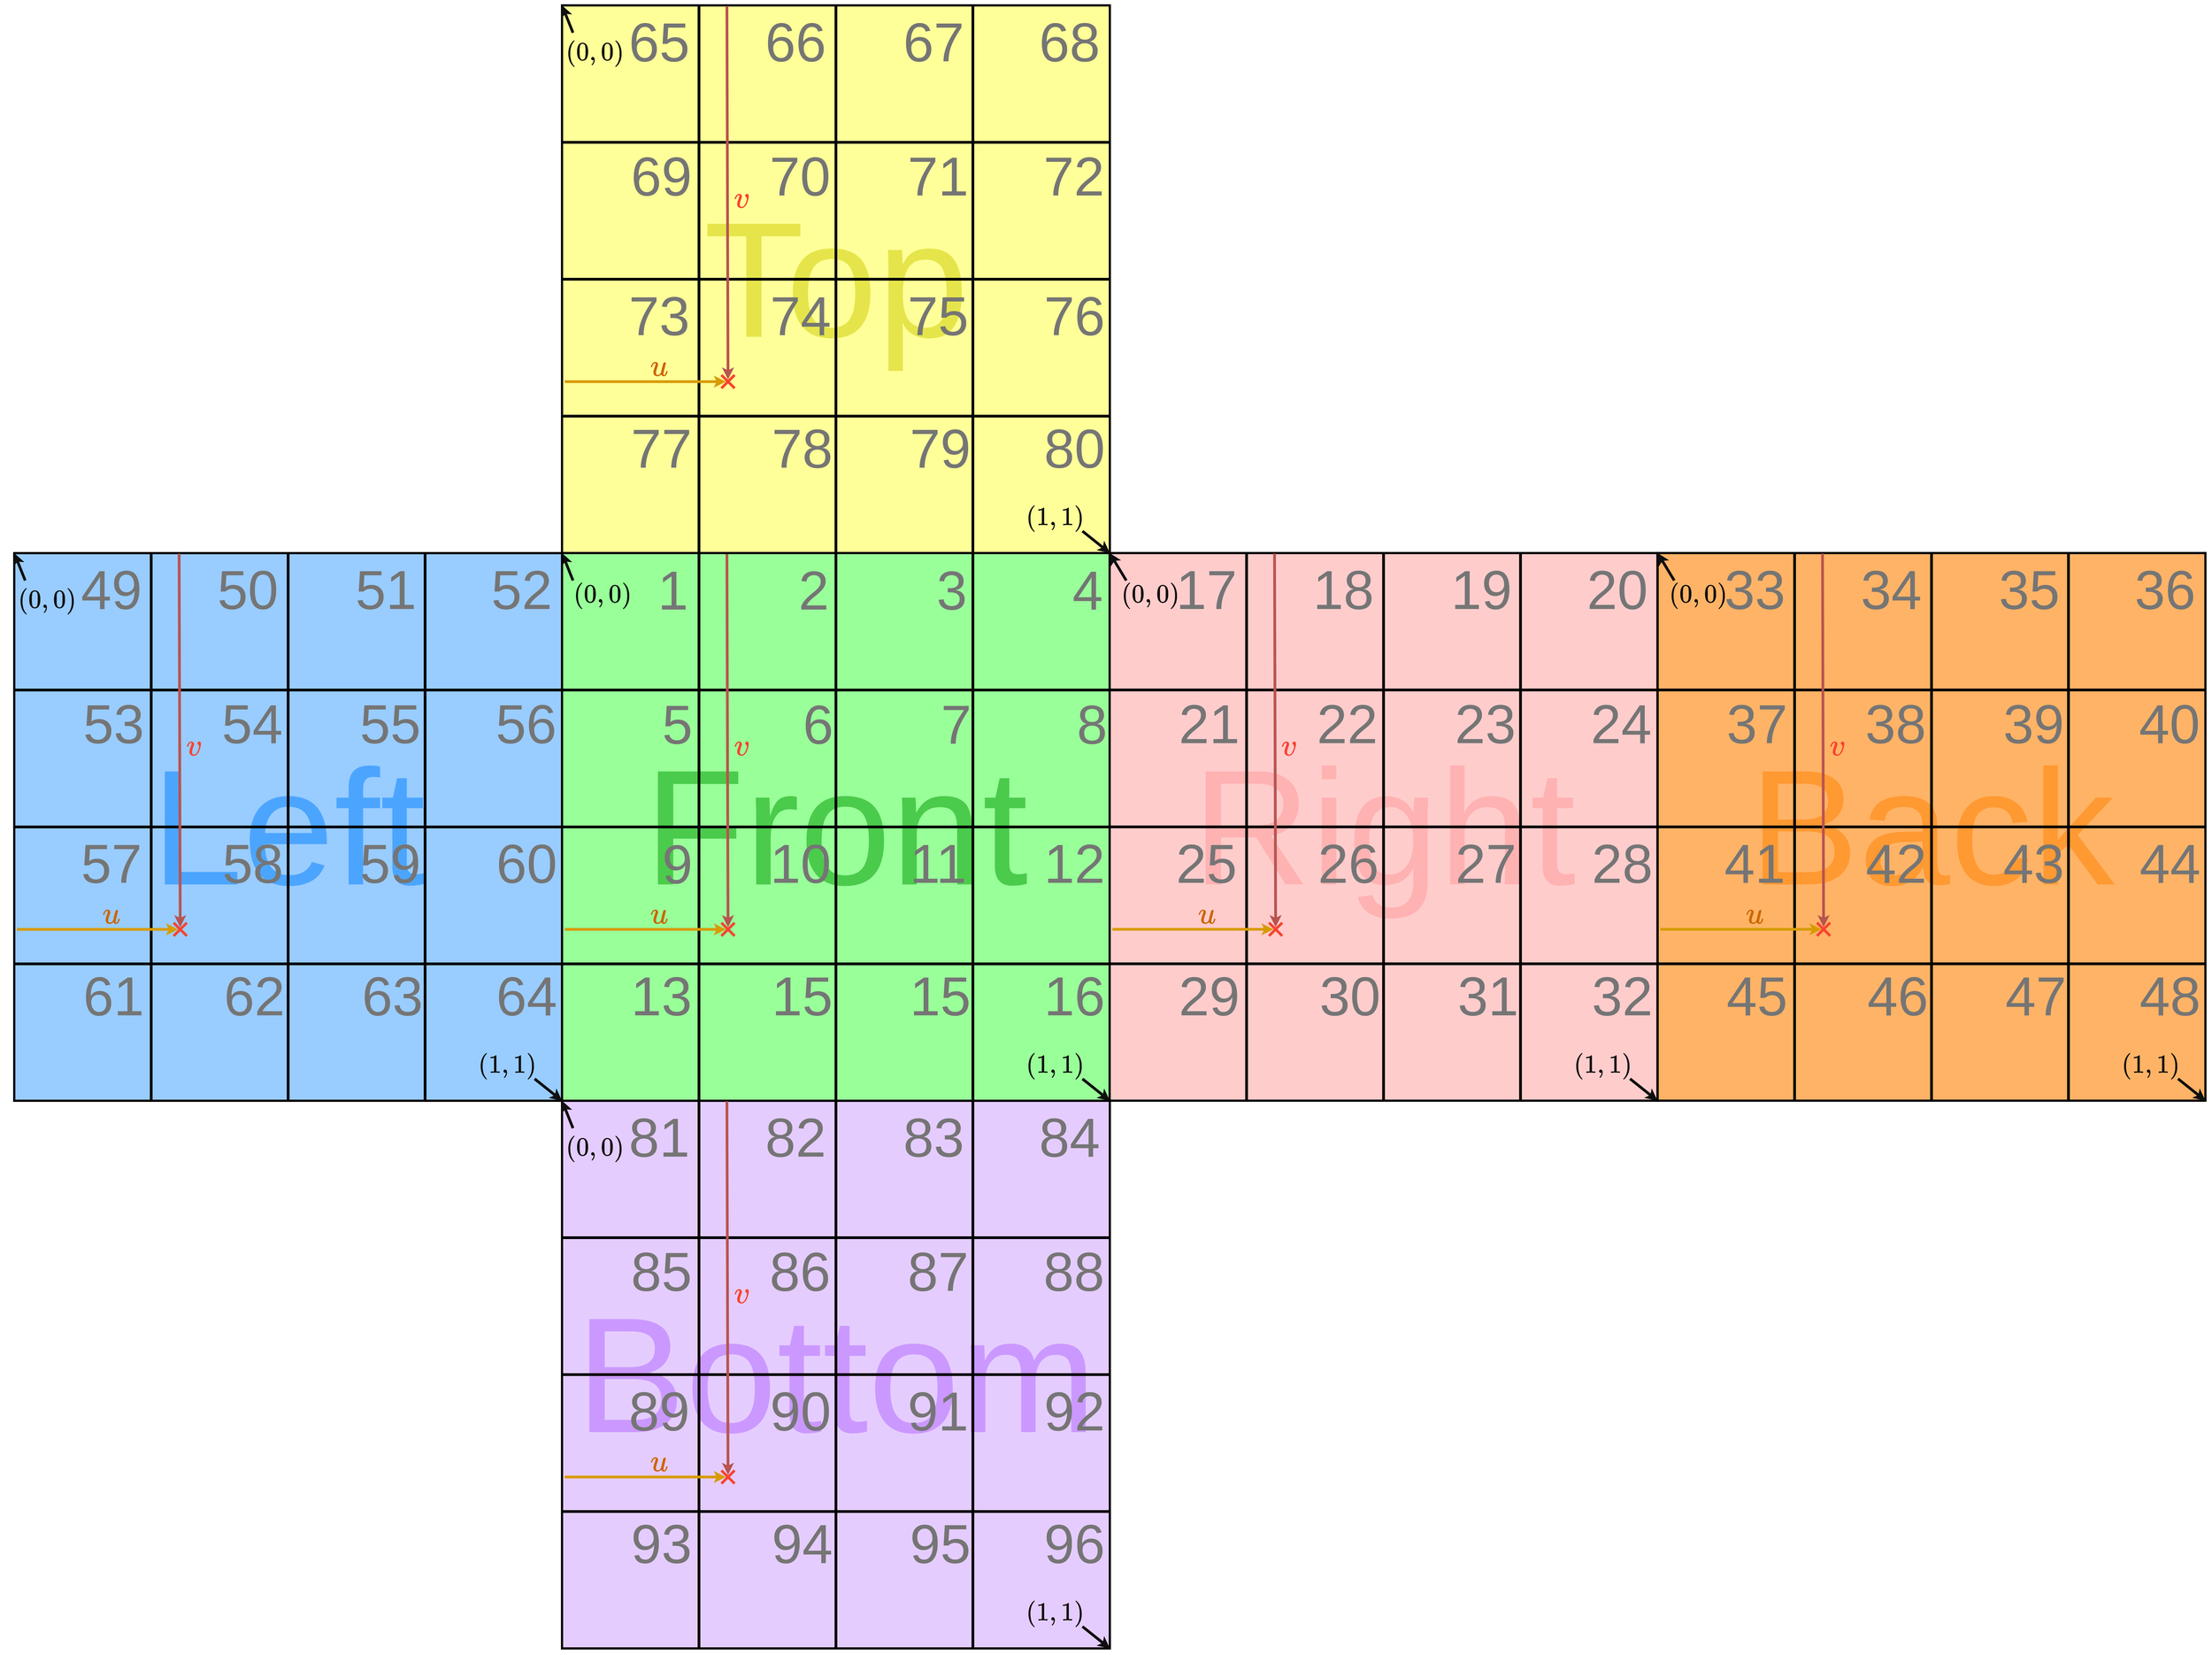 <mxfile version="12.4.3" type="device" pages="2"><diagram id="LaNtfPwdjPQLi3ZnmJX-" name="LocalCoordinates"><mxGraphModel dx="9110" dy="5810" grid="1" gridSize="10" guides="1" tooltips="1" connect="1" arrows="1" fold="1" page="1" pageScale="1" pageWidth="1000" pageHeight="1000" background="none" math="1" shadow="0"><root><mxCell id="0"/><mxCell id="1" parent="0"/><mxCell id="teNhbBKhxt0WO-ywA26O-1" value="" style="whiteSpace=wrap;html=1;aspect=fixed;fillColor=none;strokeWidth=4;" vertex="1" parent="1"><mxGeometry y="-0.02" width="1000" height="1000" as="geometry"/></mxCell><mxCell id="teNhbBKhxt0WO-ywA26O-42" value="Front" style="text;html=1;align=center;verticalAlign=middle;resizable=0;points=[];;autosize=1;fontSize=300;fontColor=#009900;textOpacity=50;aspect=fixed;fillColor=#99FF99;" vertex="1" parent="1"><mxGeometry y="-0.02" width="1000" height="1000" as="geometry"/></mxCell><mxCell id="teNhbBKhxt0WO-ywA26O-6" value="" style="endArrow=none;html=1;strokeWidth=5;entryX=0.25;entryY=0;entryDx=0;entryDy=0;exitX=0.25;exitY=1;exitDx=0;exitDy=0;" edge="1" parent="1" source="teNhbBKhxt0WO-ywA26O-1" target="teNhbBKhxt0WO-ywA26O-1"><mxGeometry width="50" height="50" relative="1" as="geometry"><mxPoint x="-500" y="610" as="sourcePoint"/><mxPoint x="-450" y="560" as="targetPoint"/></mxGeometry></mxCell><mxCell id="teNhbBKhxt0WO-ywA26O-7" value="" style="endArrow=none;html=1;strokeWidth=5;entryX=0.5;entryY=0;entryDx=0;entryDy=0;exitX=0.5;exitY=1;exitDx=0;exitDy=0;" edge="1" parent="1" source="teNhbBKhxt0WO-ywA26O-1" target="teNhbBKhxt0WO-ywA26O-1"><mxGeometry width="50" height="50" relative="1" as="geometry"><mxPoint x="259.93" y="1009.97" as="sourcePoint"/><mxPoint x="259.93" y="9.97" as="targetPoint"/></mxGeometry></mxCell><mxCell id="teNhbBKhxt0WO-ywA26O-8" value="" style="endArrow=none;html=1;strokeWidth=5;entryX=0.75;entryY=0;entryDx=0;entryDy=0;exitX=0.75;exitY=1;exitDx=0;exitDy=0;" edge="1" parent="1" source="teNhbBKhxt0WO-ywA26O-1" target="teNhbBKhxt0WO-ywA26O-1"><mxGeometry width="50" height="50" relative="1" as="geometry"><mxPoint x="509.93" y="1009.97" as="sourcePoint"/><mxPoint x="509.93" y="9.97" as="targetPoint"/></mxGeometry></mxCell><mxCell id="teNhbBKhxt0WO-ywA26O-9" value="" style="endArrow=none;html=1;strokeWidth=5;entryX=0;entryY=0.25;entryDx=0;entryDy=0;exitX=1;exitY=0.25;exitDx=0;exitDy=0;" edge="1" parent="1" source="teNhbBKhxt0WO-ywA26O-1" target="teNhbBKhxt0WO-ywA26O-1"><mxGeometry width="50" height="50" relative="1" as="geometry"><mxPoint x="759.93" y="1009.97" as="sourcePoint"/><mxPoint x="759.93" y="9.97" as="targetPoint"/></mxGeometry></mxCell><mxCell id="teNhbBKhxt0WO-ywA26O-10" value="" style="endArrow=none;html=1;strokeWidth=5;entryX=0;entryY=0.5;entryDx=0;entryDy=0;exitX=1;exitY=0.5;exitDx=0;exitDy=0;" edge="1" parent="1" source="teNhbBKhxt0WO-ywA26O-1" target="teNhbBKhxt0WO-ywA26O-1"><mxGeometry width="50" height="50" relative="1" as="geometry"><mxPoint x="1009.93" y="259.97" as="sourcePoint"/><mxPoint x="9.93" y="259.97" as="targetPoint"/></mxGeometry></mxCell><mxCell id="teNhbBKhxt0WO-ywA26O-11" value="" style="endArrow=none;html=1;strokeWidth=5;entryX=0;entryY=0.75;entryDx=0;entryDy=0;exitX=1;exitY=0.75;exitDx=0;exitDy=0;" edge="1" parent="1" source="teNhbBKhxt0WO-ywA26O-1" target="teNhbBKhxt0WO-ywA26O-1"><mxGeometry width="50" height="50" relative="1" as="geometry"><mxPoint x="1009.93" y="509.97" as="sourcePoint"/><mxPoint x="9.93" y="509.97" as="targetPoint"/></mxGeometry></mxCell><mxCell id="teNhbBKhxt0WO-ywA26O-16" value="" style="endArrow=classic;html=1;strokeWidth=5;fillColor=#f8cecc;strokeColor=#b85450;exitX=0.301;exitY=0.001;exitDx=0;exitDy=0;exitPerimeter=0;" edge="1" parent="1" source="teNhbBKhxt0WO-ywA26O-1"><mxGeometry width="50" height="50" relative="1" as="geometry"><mxPoint x="145" y="177" as="sourcePoint"/><mxPoint x="303" y="683" as="targetPoint"/></mxGeometry></mxCell><mxCell id="teNhbBKhxt0WO-ywA26O-17" value="" style="endArrow=classic;html=1;strokeWidth=5;fillColor=#ffe6cc;strokeColor=#d79b00;" edge="1" parent="1"><mxGeometry width="50" height="50" relative="1" as="geometry"><mxPoint x="5" y="687" as="sourcePoint"/><mxPoint x="299" y="687" as="targetPoint"/></mxGeometry></mxCell><mxCell id="teNhbBKhxt0WO-ywA26O-21" value="" style="shape=cross;whiteSpace=wrap;html=1;strokeWidth=1;fillColor=#F8432F;rotation=-45;strokeColor=none;size=0.142;" vertex="1" parent="1"><mxGeometry x="286" y="670" width="34" height="34" as="geometry"/></mxCell><mxCell id="teNhbBKhxt0WO-ywA26O-22" value="$$u$$" style="text;html=1;align=center;verticalAlign=middle;resizable=0;points=[];;autosize=1;fontStyle=1;fontSize=48;fontColor=#CC6600;" vertex="1" parent="1"><mxGeometry x="104" y="629" width="146" height="62" as="geometry"/></mxCell><mxCell id="teNhbBKhxt0WO-ywA26O-23" value="$$v$$" style="text;html=1;align=center;verticalAlign=middle;resizable=0;points=[];;autosize=1;fontStyle=1;fontSize=48;fontColor=#F8432F;" vertex="1" parent="1"><mxGeometry x="255" y="322" width="143" height="62" as="geometry"/></mxCell><mxCell id="teNhbBKhxt0WO-ywA26O-24" value="1" style="text;html=1;align=center;verticalAlign=middle;resizable=0;points=[];;autosize=1;fontSize=100;fontColor=#757575;" vertex="1" parent="1"><mxGeometry x="169" y="5" width="66" height="124" as="geometry"/></mxCell><mxCell id="teNhbBKhxt0WO-ywA26O-25" value="2" style="text;html=1;align=center;verticalAlign=middle;resizable=0;points=[];;autosize=1;fontSize=100;fontColor=#757575;" vertex="1" parent="1"><mxGeometry x="426" y="5" width="66" height="124" as="geometry"/></mxCell><mxCell id="teNhbBKhxt0WO-ywA26O-26" value="3" style="text;html=1;align=center;verticalAlign=middle;resizable=0;points=[];;autosize=1;fontSize=100;fontColor=#757575;" vertex="1" parent="1"><mxGeometry x="678" y="5" width="66" height="124" as="geometry"/></mxCell><mxCell id="teNhbBKhxt0WO-ywA26O-27" value="4" style="text;html=1;align=center;verticalAlign=middle;resizable=0;points=[];;autosize=1;fontSize=100;fontColor=#757575;" vertex="1" parent="1"><mxGeometry x="926" y="5" width="66" height="124" as="geometry"/></mxCell><mxCell id="teNhbBKhxt0WO-ywA26O-28" value="5" style="text;html=1;align=center;verticalAlign=middle;resizable=0;points=[];;autosize=1;fontSize=100;fontColor=#757575;" vertex="1" parent="1"><mxGeometry x="176.67" y="250" width="66" height="124" as="geometry"/></mxCell><mxCell id="teNhbBKhxt0WO-ywA26O-29" value="6" style="text;html=1;align=center;verticalAlign=middle;resizable=0;points=[];;autosize=1;fontSize=100;fontColor=#757575;" vertex="1" parent="1"><mxGeometry x="433.67" y="250" width="66" height="124" as="geometry"/></mxCell><mxCell id="teNhbBKhxt0WO-ywA26O-30" value="7" style="text;html=1;align=center;verticalAlign=middle;resizable=0;points=[];;autosize=1;fontSize=100;fontColor=#757575;" vertex="1" parent="1"><mxGeometry x="685.67" y="250" width="66" height="124" as="geometry"/></mxCell><mxCell id="teNhbBKhxt0WO-ywA26O-31" value="8" style="text;html=1;align=center;verticalAlign=middle;resizable=0;points=[];;autosize=1;fontSize=100;fontColor=#757575;" vertex="1" parent="1"><mxGeometry x="933.67" y="250" width="66" height="124" as="geometry"/></mxCell><mxCell id="teNhbBKhxt0WO-ywA26O-32" value="9" style="text;html=1;align=center;verticalAlign=middle;resizable=0;points=[];;autosize=1;fontSize=100;fontColor=#757575;" vertex="1" parent="1"><mxGeometry x="176.67" y="505" width="66" height="124" as="geometry"/></mxCell><mxCell id="teNhbBKhxt0WO-ywA26O-33" value="10" style="text;html=1;align=center;verticalAlign=middle;resizable=0;points=[];;autosize=1;fontSize=100;fontColor=#757575;" vertex="1" parent="1"><mxGeometry x="374" y="504" width="121" height="124" as="geometry"/></mxCell><mxCell id="teNhbBKhxt0WO-ywA26O-34" value="11" style="text;html=1;align=center;verticalAlign=middle;resizable=0;points=[];;autosize=1;fontSize=100;fontColor=#757575;" vertex="1" parent="1"><mxGeometry x="629" y="504" width="114" height="124" as="geometry"/></mxCell><mxCell id="teNhbBKhxt0WO-ywA26O-35" value="12" style="text;html=1;align=center;verticalAlign=middle;resizable=0;points=[];;autosize=1;fontSize=100;fontColor=#757575;" vertex="1" parent="1"><mxGeometry x="874" y="504" width="121" height="124" as="geometry"/></mxCell><mxCell id="teNhbBKhxt0WO-ywA26O-36" value="13" style="text;html=1;align=center;verticalAlign=middle;resizable=0;points=[];;autosize=1;fontSize=100;fontColor=#757575;" vertex="1" parent="1"><mxGeometry x="120.33" y="746" width="121" height="124" as="geometry"/></mxCell><mxCell id="teNhbBKhxt0WO-ywA26O-37" value="15" style="text;html=1;align=center;verticalAlign=middle;resizable=0;points=[];;autosize=1;fontSize=100;fontColor=#757575;" vertex="1" parent="1"><mxGeometry x="377.33" y="746" width="121" height="124" as="geometry"/></mxCell><mxCell id="teNhbBKhxt0WO-ywA26O-38" value="15" style="text;html=1;align=center;verticalAlign=middle;resizable=0;points=[];;autosize=1;fontSize=100;fontColor=#757575;" vertex="1" parent="1"><mxGeometry x="629.33" y="746" width="121" height="124" as="geometry"/></mxCell><mxCell id="teNhbBKhxt0WO-ywA26O-39" value="16" style="text;html=1;align=center;verticalAlign=middle;resizable=0;points=[];;autosize=1;fontSize=100;fontColor=#757575;" vertex="1" parent="1"><mxGeometry x="874" y="746" width="121" height="124" as="geometry"/></mxCell><mxCell id="teNhbBKhxt0WO-ywA26O-43" value="$$(0,0)$$" style="text;html=1;align=center;verticalAlign=middle;resizable=0;points=[];;autosize=1;fontSize=40;fontColor=#0F0F0F;" vertex="1" parent="1"><mxGeometry x="44.95" y="50" width="59.055" height="52" as="geometry"/></mxCell><mxCell id="hjDS8CvSrFBxi6F-Bth5-1" value="$$(1,1)$$" style="text;html=1;align=center;verticalAlign=middle;resizable=0;points=[];;autosize=1;fontSize=40;fontColor=#0F0F0F;" vertex="1" parent="1"><mxGeometry x="805" y="910" width="190" height="50" as="geometry"/></mxCell><mxCell id="hjDS8CvSrFBxi6F-Bth5-3" value="" style="endArrow=classic;html=1;strokeColor=#0F0F0F;strokeWidth=5;fontSize=40;fontColor=#0F0F0F;fillColor=#f5f5f5;" edge="1" parent="1"><mxGeometry width="50" height="50" relative="1" as="geometry"><mxPoint x="20" y="50" as="sourcePoint"/><mxPoint as="targetPoint"/></mxGeometry></mxCell><mxCell id="hjDS8CvSrFBxi6F-Bth5-4" value="" style="endArrow=classic;html=1;strokeColor=#0F0F0F;strokeWidth=5;fontSize=40;fontColor=#0F0F0F;fillColor=#f5f5f5;" edge="1" parent="1"><mxGeometry width="50" height="50" relative="1" as="geometry"><mxPoint x="950" y="960" as="sourcePoint"/><mxPoint x="1000" y="1000" as="targetPoint"/></mxGeometry></mxCell><mxCell id="hjDS8CvSrFBxi6F-Bth5-5" value="" style="whiteSpace=wrap;html=1;aspect=fixed;fillColor=#FFCCCC;strokeWidth=4;" vertex="1" parent="1"><mxGeometry x="999.67" y="-0.14" width="1000" height="1000" as="geometry"/></mxCell><mxCell id="hjDS8CvSrFBxi6F-Bth5-6" value="Right" style="text;html=1;align=center;verticalAlign=middle;resizable=0;points=[];;autosize=1;fontSize=300;fontColor=#FF9999;textOpacity=50;aspect=fixed;" vertex="1" parent="1"><mxGeometry x="1139.67" y="314.86" width="720" height="370" as="geometry"/></mxCell><mxCell id="hjDS8CvSrFBxi6F-Bth5-7" value="" style="endArrow=none;html=1;strokeWidth=5;entryX=0.25;entryY=0;entryDx=0;entryDy=0;exitX=0.25;exitY=1;exitDx=0;exitDy=0;" edge="1" parent="1" source="hjDS8CvSrFBxi6F-Bth5-5" target="hjDS8CvSrFBxi6F-Bth5-5"><mxGeometry width="50" height="50" relative="1" as="geometry"><mxPoint x="499.67" y="609.88" as="sourcePoint"/><mxPoint x="549.67" y="559.88" as="targetPoint"/></mxGeometry></mxCell><mxCell id="hjDS8CvSrFBxi6F-Bth5-8" value="" style="endArrow=none;html=1;strokeWidth=5;entryX=0.5;entryY=0;entryDx=0;entryDy=0;exitX=0.5;exitY=1;exitDx=0;exitDy=0;" edge="1" parent="1" source="hjDS8CvSrFBxi6F-Bth5-5" target="hjDS8CvSrFBxi6F-Bth5-5"><mxGeometry width="50" height="50" relative="1" as="geometry"><mxPoint x="1259.6" y="1009.85" as="sourcePoint"/><mxPoint x="1259.6" y="9.85" as="targetPoint"/></mxGeometry></mxCell><mxCell id="hjDS8CvSrFBxi6F-Bth5-9" value="" style="endArrow=none;html=1;strokeWidth=5;entryX=0.75;entryY=0;entryDx=0;entryDy=0;exitX=0.75;exitY=1;exitDx=0;exitDy=0;" edge="1" parent="1" source="hjDS8CvSrFBxi6F-Bth5-5" target="hjDS8CvSrFBxi6F-Bth5-5"><mxGeometry width="50" height="50" relative="1" as="geometry"><mxPoint x="1509.6" y="1009.85" as="sourcePoint"/><mxPoint x="1509.6" y="9.85" as="targetPoint"/></mxGeometry></mxCell><mxCell id="hjDS8CvSrFBxi6F-Bth5-10" value="" style="endArrow=none;html=1;strokeWidth=5;entryX=0;entryY=0.25;entryDx=0;entryDy=0;exitX=1;exitY=0.25;exitDx=0;exitDy=0;" edge="1" parent="1" source="hjDS8CvSrFBxi6F-Bth5-5" target="hjDS8CvSrFBxi6F-Bth5-5"><mxGeometry width="50" height="50" relative="1" as="geometry"><mxPoint x="1759.6" y="1009.85" as="sourcePoint"/><mxPoint x="1759.6" y="9.85" as="targetPoint"/></mxGeometry></mxCell><mxCell id="hjDS8CvSrFBxi6F-Bth5-11" value="" style="endArrow=none;html=1;strokeWidth=5;entryX=0;entryY=0.5;entryDx=0;entryDy=0;exitX=1;exitY=0.5;exitDx=0;exitDy=0;" edge="1" parent="1" source="hjDS8CvSrFBxi6F-Bth5-5" target="hjDS8CvSrFBxi6F-Bth5-5"><mxGeometry width="50" height="50" relative="1" as="geometry"><mxPoint x="2009.6" y="259.85" as="sourcePoint"/><mxPoint x="1009.6" y="259.85" as="targetPoint"/></mxGeometry></mxCell><mxCell id="hjDS8CvSrFBxi6F-Bth5-12" value="" style="endArrow=none;html=1;strokeWidth=5;entryX=0;entryY=0.75;entryDx=0;entryDy=0;exitX=1;exitY=0.75;exitDx=0;exitDy=0;" edge="1" parent="1" source="hjDS8CvSrFBxi6F-Bth5-5" target="hjDS8CvSrFBxi6F-Bth5-5"><mxGeometry width="50" height="50" relative="1" as="geometry"><mxPoint x="2009.6" y="509.85" as="sourcePoint"/><mxPoint x="1009.6" y="509.85" as="targetPoint"/></mxGeometry></mxCell><mxCell id="hjDS8CvSrFBxi6F-Bth5-13" value="" style="endArrow=classic;html=1;strokeWidth=5;fillColor=#f8cecc;strokeColor=#b85450;exitX=0.301;exitY=0.001;exitDx=0;exitDy=0;exitPerimeter=0;" edge="1" parent="1" source="hjDS8CvSrFBxi6F-Bth5-5"><mxGeometry width="50" height="50" relative="1" as="geometry"><mxPoint x="1144.67" y="176.88" as="sourcePoint"/><mxPoint x="1302.67" y="682.88" as="targetPoint"/></mxGeometry></mxCell><mxCell id="hjDS8CvSrFBxi6F-Bth5-14" value="" style="endArrow=classic;html=1;strokeWidth=5;fillColor=#ffe6cc;strokeColor=#d79b00;" edge="1" parent="1"><mxGeometry width="50" height="50" relative="1" as="geometry"><mxPoint x="1004.67" y="686.88" as="sourcePoint"/><mxPoint x="1298.67" y="686.88" as="targetPoint"/></mxGeometry></mxCell><mxCell id="hjDS8CvSrFBxi6F-Bth5-15" value="" style="shape=cross;whiteSpace=wrap;html=1;strokeWidth=1;fillColor=#F8432F;rotation=-45;strokeColor=none;size=0.142;" vertex="1" parent="1"><mxGeometry x="1285.67" y="669.88" width="34" height="34" as="geometry"/></mxCell><mxCell id="hjDS8CvSrFBxi6F-Bth5-16" value="$$u$$" style="text;html=1;align=center;verticalAlign=middle;resizable=0;points=[];;autosize=1;fontStyle=1;fontSize=48;fontColor=#CC6600;" vertex="1" parent="1"><mxGeometry x="1103.67" y="628.88" width="146" height="62" as="geometry"/></mxCell><mxCell id="hjDS8CvSrFBxi6F-Bth5-17" value="$$v$$" style="text;html=1;align=center;verticalAlign=middle;resizable=0;points=[];;autosize=1;fontStyle=1;fontSize=48;fontColor=#F8432F;" vertex="1" parent="1"><mxGeometry x="1254.67" y="321.88" width="143" height="62" as="geometry"/></mxCell><mxCell id="hjDS8CvSrFBxi6F-Bth5-18" value="17" style="text;html=1;align=center;verticalAlign=middle;resizable=0;points=[];;autosize=1;fontSize=100;fontColor=#757575;" vertex="1" parent="1"><mxGeometry x="1111.34" y="0.88" width="130" height="130" as="geometry"/></mxCell><mxCell id="hjDS8CvSrFBxi6F-Bth5-19" value="18" style="text;html=1;align=center;verticalAlign=middle;resizable=0;points=[];;autosize=1;fontSize=100;fontColor=#757575;" vertex="1" parent="1"><mxGeometry x="1360.67" y="0.88" width="130" height="130" as="geometry"/></mxCell><mxCell id="hjDS8CvSrFBxi6F-Bth5-20" value="19" style="text;html=1;align=center;verticalAlign=middle;resizable=0;points=[];;autosize=1;fontSize=100;fontColor=#757575;" vertex="1" parent="1"><mxGeometry x="1612.67" y="0.88" width="130" height="130" as="geometry"/></mxCell><mxCell id="hjDS8CvSrFBxi6F-Bth5-21" value="20" style="text;html=1;align=center;verticalAlign=middle;resizable=0;points=[];;autosize=1;fontSize=100;fontColor=#757575;" vertex="1" parent="1"><mxGeometry x="1860.67" y="0.88" width="130" height="130" as="geometry"/></mxCell><mxCell id="hjDS8CvSrFBxi6F-Bth5-22" value="21" style="text;html=1;align=center;verticalAlign=middle;resizable=0;points=[];;autosize=1;fontSize=100;fontColor=#757575;" vertex="1" parent="1"><mxGeometry x="1116.0" y="245.88" width="130" height="130" as="geometry"/></mxCell><mxCell id="hjDS8CvSrFBxi6F-Bth5-23" value="22" style="text;html=1;align=center;verticalAlign=middle;resizable=0;points=[];;autosize=1;fontSize=100;fontColor=#757575;" vertex="1" parent="1"><mxGeometry x="1368.34" y="245.88" width="130" height="130" as="geometry"/></mxCell><mxCell id="hjDS8CvSrFBxi6F-Bth5-24" value="23" style="text;html=1;align=center;verticalAlign=middle;resizable=0;points=[];;autosize=1;fontSize=100;fontColor=#757575;" vertex="1" parent="1"><mxGeometry x="1620.34" y="245.88" width="130" height="130" as="geometry"/></mxCell><mxCell id="hjDS8CvSrFBxi6F-Bth5-25" value="24" style="text;html=1;align=center;verticalAlign=middle;resizable=0;points=[];;autosize=1;fontSize=100;fontColor=#757575;" vertex="1" parent="1"><mxGeometry x="1868.34" y="245.88" width="130" height="130" as="geometry"/></mxCell><mxCell id="hjDS8CvSrFBxi6F-Bth5-26" value="25" style="text;html=1;align=center;verticalAlign=middle;resizable=0;points=[];;autosize=1;fontSize=100;fontColor=#757575;" vertex="1" parent="1"><mxGeometry x="1111.34" y="500.88" width="130" height="130" as="geometry"/></mxCell><mxCell id="hjDS8CvSrFBxi6F-Bth5-27" value="26" style="text;html=1;align=center;verticalAlign=middle;resizable=0;points=[];;autosize=1;fontSize=100;fontColor=#757575;" vertex="1" parent="1"><mxGeometry x="1369.67" y="500.88" width="130" height="130" as="geometry"/></mxCell><mxCell id="hjDS8CvSrFBxi6F-Bth5-28" value="27" style="text;html=1;align=center;verticalAlign=middle;resizable=0;points=[];;autosize=1;fontSize=100;fontColor=#757575;" vertex="1" parent="1"><mxGeometry x="1620.67" y="500.88" width="130" height="130" as="geometry"/></mxCell><mxCell id="hjDS8CvSrFBxi6F-Bth5-29" value="28" style="text;html=1;align=center;verticalAlign=middle;resizable=0;points=[];;autosize=1;fontSize=100;fontColor=#757575;" vertex="1" parent="1"><mxGeometry x="1869.67" y="500.88" width="130" height="130" as="geometry"/></mxCell><mxCell id="hjDS8CvSrFBxi6F-Bth5-30" value="29" style="text;html=1;align=center;verticalAlign=middle;resizable=0;points=[];;autosize=1;fontSize=100;fontColor=#757575;" vertex="1" parent="1"><mxGeometry x="1116" y="742.88" width="130" height="130" as="geometry"/></mxCell><mxCell id="hjDS8CvSrFBxi6F-Bth5-31" value="30" style="text;html=1;align=center;verticalAlign=middle;resizable=0;points=[];;autosize=1;fontSize=100;fontColor=#757575;" vertex="1" parent="1"><mxGeometry x="1373" y="742.88" width="130" height="130" as="geometry"/></mxCell><mxCell id="hjDS8CvSrFBxi6F-Bth5-32" value="31" style="text;html=1;align=center;verticalAlign=middle;resizable=0;points=[];;autosize=1;fontSize=100;fontColor=#757575;" vertex="1" parent="1"><mxGeometry x="1625" y="742.88" width="130" height="130" as="geometry"/></mxCell><mxCell id="hjDS8CvSrFBxi6F-Bth5-33" value="32" style="text;html=1;align=center;verticalAlign=middle;resizable=0;points=[];;autosize=1;fontSize=100;fontColor=#757575;" vertex="1" parent="1"><mxGeometry x="1869.67" y="742.88" width="130" height="130" as="geometry"/></mxCell><mxCell id="hjDS8CvSrFBxi6F-Bth5-34" value="$$(0,0)$$" style="text;html=1;align=center;verticalAlign=middle;resizable=0;points=[];;autosize=1;fontSize=40;fontColor=#0F0F0F;" vertex="1" parent="1"><mxGeometry x="1044.62" y="50" width="59.055" height="52" as="geometry"/></mxCell><mxCell id="hjDS8CvSrFBxi6F-Bth5-35" value="$$(1,1)$$" style="text;html=1;align=center;verticalAlign=middle;resizable=0;points=[];;autosize=1;fontSize=40;fontColor=#0F0F0F;" vertex="1" parent="1"><mxGeometry x="1804.67" y="909.88" width="190" height="50" as="geometry"/></mxCell><mxCell id="hjDS8CvSrFBxi6F-Bth5-36" value="" style="endArrow=classic;html=1;strokeColor=#0F0F0F;strokeWidth=5;fontSize=40;fontColor=#0F0F0F;fillColor=#f5f5f5;" edge="1" parent="1"><mxGeometry width="50" height="50" relative="1" as="geometry"><mxPoint x="1030" y="50" as="sourcePoint"/><mxPoint x="999.67" y="-0.12" as="targetPoint"/></mxGeometry></mxCell><mxCell id="hjDS8CvSrFBxi6F-Bth5-37" value="" style="endArrow=classic;html=1;strokeColor=#0F0F0F;strokeWidth=5;fontSize=40;fontColor=#0F0F0F;fillColor=#f5f5f5;" edge="1" parent="1"><mxGeometry width="50" height="50" relative="1" as="geometry"><mxPoint x="1949.67" y="959.88" as="sourcePoint"/><mxPoint x="1999.67" y="999.88" as="targetPoint"/></mxGeometry></mxCell><mxCell id="hjDS8CvSrFBxi6F-Bth5-38" value="" style="whiteSpace=wrap;html=1;aspect=fixed;fillColor=#FFB366;strokeWidth=4;" vertex="1" parent="1"><mxGeometry x="2000" y="-0.16" width="1000" height="1000" as="geometry"/></mxCell><mxCell id="hjDS8CvSrFBxi6F-Bth5-39" value="Back" style="text;html=1;align=center;verticalAlign=middle;resizable=0;points=[];;autosize=1;fontSize=300;fontColor=#FF8000;textOpacity=50;aspect=fixed;" vertex="1" parent="1"><mxGeometry x="2160" y="314.84" width="680" height="370" as="geometry"/></mxCell><mxCell id="hjDS8CvSrFBxi6F-Bth5-40" value="" style="endArrow=none;html=1;strokeWidth=5;entryX=0.25;entryY=0;entryDx=0;entryDy=0;exitX=0.25;exitY=1;exitDx=0;exitDy=0;" edge="1" parent="1" source="hjDS8CvSrFBxi6F-Bth5-38" target="hjDS8CvSrFBxi6F-Bth5-38"><mxGeometry width="50" height="50" relative="1" as="geometry"><mxPoint x="1500" y="609.86" as="sourcePoint"/><mxPoint x="1550" y="559.86" as="targetPoint"/></mxGeometry></mxCell><mxCell id="hjDS8CvSrFBxi6F-Bth5-41" value="" style="endArrow=none;html=1;strokeWidth=5;entryX=0.5;entryY=0;entryDx=0;entryDy=0;exitX=0.5;exitY=1;exitDx=0;exitDy=0;" edge="1" parent="1" source="hjDS8CvSrFBxi6F-Bth5-38" target="hjDS8CvSrFBxi6F-Bth5-38"><mxGeometry width="50" height="50" relative="1" as="geometry"><mxPoint x="2259.93" y="1009.83" as="sourcePoint"/><mxPoint x="2259.93" y="9.83" as="targetPoint"/></mxGeometry></mxCell><mxCell id="hjDS8CvSrFBxi6F-Bth5-42" value="" style="endArrow=none;html=1;strokeWidth=5;entryX=0.75;entryY=0;entryDx=0;entryDy=0;exitX=0.75;exitY=1;exitDx=0;exitDy=0;" edge="1" parent="1" source="hjDS8CvSrFBxi6F-Bth5-38" target="hjDS8CvSrFBxi6F-Bth5-38"><mxGeometry width="50" height="50" relative="1" as="geometry"><mxPoint x="2509.93" y="1009.83" as="sourcePoint"/><mxPoint x="2509.93" y="9.83" as="targetPoint"/></mxGeometry></mxCell><mxCell id="hjDS8CvSrFBxi6F-Bth5-43" value="" style="endArrow=none;html=1;strokeWidth=5;entryX=0;entryY=0.25;entryDx=0;entryDy=0;exitX=1;exitY=0.25;exitDx=0;exitDy=0;" edge="1" parent="1" source="hjDS8CvSrFBxi6F-Bth5-38" target="hjDS8CvSrFBxi6F-Bth5-38"><mxGeometry width="50" height="50" relative="1" as="geometry"><mxPoint x="2759.93" y="1009.83" as="sourcePoint"/><mxPoint x="2759.93" y="9.83" as="targetPoint"/></mxGeometry></mxCell><mxCell id="hjDS8CvSrFBxi6F-Bth5-44" value="" style="endArrow=none;html=1;strokeWidth=5;entryX=0;entryY=0.5;entryDx=0;entryDy=0;exitX=1;exitY=0.5;exitDx=0;exitDy=0;" edge="1" parent="1" source="hjDS8CvSrFBxi6F-Bth5-38" target="hjDS8CvSrFBxi6F-Bth5-38"><mxGeometry width="50" height="50" relative="1" as="geometry"><mxPoint x="3009.93" y="259.83" as="sourcePoint"/><mxPoint x="2009.93" y="259.83" as="targetPoint"/></mxGeometry></mxCell><mxCell id="hjDS8CvSrFBxi6F-Bth5-45" value="" style="endArrow=none;html=1;strokeWidth=5;entryX=0;entryY=0.75;entryDx=0;entryDy=0;exitX=1;exitY=0.75;exitDx=0;exitDy=0;" edge="1" parent="1" source="hjDS8CvSrFBxi6F-Bth5-38" target="hjDS8CvSrFBxi6F-Bth5-38"><mxGeometry width="50" height="50" relative="1" as="geometry"><mxPoint x="3009.93" y="509.83" as="sourcePoint"/><mxPoint x="2009.93" y="509.83" as="targetPoint"/></mxGeometry></mxCell><mxCell id="hjDS8CvSrFBxi6F-Bth5-46" value="" style="endArrow=classic;html=1;strokeWidth=5;fillColor=#f8cecc;strokeColor=#b85450;exitX=0.301;exitY=0.001;exitDx=0;exitDy=0;exitPerimeter=0;" edge="1" parent="1" source="hjDS8CvSrFBxi6F-Bth5-38"><mxGeometry width="50" height="50" relative="1" as="geometry"><mxPoint x="2145" y="176.86" as="sourcePoint"/><mxPoint x="2303" y="682.86" as="targetPoint"/></mxGeometry></mxCell><mxCell id="hjDS8CvSrFBxi6F-Bth5-47" value="" style="endArrow=classic;html=1;strokeWidth=5;fillColor=#ffe6cc;strokeColor=#d79b00;" edge="1" parent="1"><mxGeometry width="50" height="50" relative="1" as="geometry"><mxPoint x="2005" y="686.86" as="sourcePoint"/><mxPoint x="2299" y="686.86" as="targetPoint"/></mxGeometry></mxCell><mxCell id="hjDS8CvSrFBxi6F-Bth5-48" value="" style="shape=cross;whiteSpace=wrap;html=1;strokeWidth=1;fillColor=#F8432F;rotation=-45;strokeColor=none;size=0.142;" vertex="1" parent="1"><mxGeometry x="2286" y="669.86" width="34" height="34" as="geometry"/></mxCell><mxCell id="hjDS8CvSrFBxi6F-Bth5-49" value="$$u$$" style="text;html=1;align=center;verticalAlign=middle;resizable=0;points=[];;autosize=1;fontStyle=1;fontSize=48;fontColor=#CC6600;" vertex="1" parent="1"><mxGeometry x="2104" y="628.86" width="146" height="62" as="geometry"/></mxCell><mxCell id="hjDS8CvSrFBxi6F-Bth5-50" value="$$v$$" style="text;html=1;align=center;verticalAlign=middle;resizable=0;points=[];;autosize=1;fontStyle=1;fontSize=48;fontColor=#F8432F;" vertex="1" parent="1"><mxGeometry x="2255" y="321.86" width="143" height="62" as="geometry"/></mxCell><mxCell id="hjDS8CvSrFBxi6F-Bth5-51" value="33" style="text;html=1;align=center;verticalAlign=middle;resizable=0;points=[];;autosize=1;fontSize=100;fontColor=#757575;" vertex="1" parent="1"><mxGeometry x="2111.67" y="0.86" width="130" height="130" as="geometry"/></mxCell><mxCell id="hjDS8CvSrFBxi6F-Bth5-52" value="34" style="text;html=1;align=center;verticalAlign=middle;resizable=0;points=[];;autosize=1;fontSize=100;fontColor=#757575;" vertex="1" parent="1"><mxGeometry x="2361" y="0.86" width="130" height="130" as="geometry"/></mxCell><mxCell id="hjDS8CvSrFBxi6F-Bth5-53" value="35" style="text;html=1;align=center;verticalAlign=middle;resizable=0;points=[];;autosize=1;fontSize=100;fontColor=#757575;" vertex="1" parent="1"><mxGeometry x="2613" y="0.86" width="130" height="130" as="geometry"/></mxCell><mxCell id="hjDS8CvSrFBxi6F-Bth5-54" value="36" style="text;html=1;align=center;verticalAlign=middle;resizable=0;points=[];;autosize=1;fontSize=100;fontColor=#757575;" vertex="1" parent="1"><mxGeometry x="2861" y="0.86" width="130" height="130" as="geometry"/></mxCell><mxCell id="hjDS8CvSrFBxi6F-Bth5-55" value="37" style="text;html=1;align=center;verticalAlign=middle;resizable=0;points=[];;autosize=1;fontSize=100;fontColor=#757575;" vertex="1" parent="1"><mxGeometry x="2116.33" y="245.86" width="130" height="130" as="geometry"/></mxCell><mxCell id="hjDS8CvSrFBxi6F-Bth5-56" value="38" style="text;html=1;align=center;verticalAlign=middle;resizable=0;points=[];;autosize=1;fontSize=100;fontColor=#757575;" vertex="1" parent="1"><mxGeometry x="2368.67" y="245.86" width="130" height="130" as="geometry"/></mxCell><mxCell id="hjDS8CvSrFBxi6F-Bth5-57" value="39" style="text;html=1;align=center;verticalAlign=middle;resizable=0;points=[];;autosize=1;fontSize=100;fontColor=#757575;" vertex="1" parent="1"><mxGeometry x="2620.67" y="245.86" width="130" height="130" as="geometry"/></mxCell><mxCell id="hjDS8CvSrFBxi6F-Bth5-58" value="40" style="text;html=1;align=center;verticalAlign=middle;resizable=0;points=[];;autosize=1;fontSize=100;fontColor=#757575;" vertex="1" parent="1"><mxGeometry x="2868.67" y="245.86" width="130" height="130" as="geometry"/></mxCell><mxCell id="hjDS8CvSrFBxi6F-Bth5-59" value="41" style="text;html=1;align=center;verticalAlign=middle;resizable=0;points=[];;autosize=1;fontSize=100;fontColor=#757575;" vertex="1" parent="1"><mxGeometry x="2111.67" y="500.86" width="130" height="130" as="geometry"/></mxCell><mxCell id="hjDS8CvSrFBxi6F-Bth5-60" value="42" style="text;html=1;align=center;verticalAlign=middle;resizable=0;points=[];;autosize=1;fontSize=100;fontColor=#757575;" vertex="1" parent="1"><mxGeometry x="2370" y="500.86" width="130" height="130" as="geometry"/></mxCell><mxCell id="hjDS8CvSrFBxi6F-Bth5-61" value="43" style="text;html=1;align=center;verticalAlign=middle;resizable=0;points=[];;autosize=1;fontSize=100;fontColor=#757575;" vertex="1" parent="1"><mxGeometry x="2621" y="500.86" width="130" height="130" as="geometry"/></mxCell><mxCell id="hjDS8CvSrFBxi6F-Bth5-62" value="44" style="text;html=1;align=center;verticalAlign=middle;resizable=0;points=[];;autosize=1;fontSize=100;fontColor=#757575;" vertex="1" parent="1"><mxGeometry x="2870" y="500.86" width="130" height="130" as="geometry"/></mxCell><mxCell id="hjDS8CvSrFBxi6F-Bth5-63" value="45" style="text;html=1;align=center;verticalAlign=middle;resizable=0;points=[];;autosize=1;fontSize=100;fontColor=#757575;" vertex="1" parent="1"><mxGeometry x="2116.33" y="742.86" width="130" height="130" as="geometry"/></mxCell><mxCell id="hjDS8CvSrFBxi6F-Bth5-64" value="46" style="text;html=1;align=center;verticalAlign=middle;resizable=0;points=[];;autosize=1;fontSize=100;fontColor=#757575;" vertex="1" parent="1"><mxGeometry x="2373.33" y="742.86" width="130" height="130" as="geometry"/></mxCell><mxCell id="hjDS8CvSrFBxi6F-Bth5-65" value="47" style="text;html=1;align=center;verticalAlign=middle;resizable=0;points=[];;autosize=1;fontSize=100;fontColor=#757575;" vertex="1" parent="1"><mxGeometry x="2625.33" y="742.86" width="130" height="130" as="geometry"/></mxCell><mxCell id="hjDS8CvSrFBxi6F-Bth5-66" value="48" style="text;html=1;align=center;verticalAlign=middle;resizable=0;points=[];;autosize=1;fontSize=100;fontColor=#757575;" vertex="1" parent="1"><mxGeometry x="2870" y="742.86" width="130" height="130" as="geometry"/></mxCell><mxCell id="hjDS8CvSrFBxi6F-Bth5-67" value="$$(0,0)$$" style="text;html=1;align=center;verticalAlign=middle;resizable=0;points=[];;autosize=1;fontSize=40;fontColor=#0F0F0F;" vertex="1" parent="1"><mxGeometry x="2044.95" y="49.98" width="59.055" height="52" as="geometry"/></mxCell><mxCell id="hjDS8CvSrFBxi6F-Bth5-68" value="$$(1,1)$$" style="text;html=1;align=center;verticalAlign=middle;resizable=0;points=[];;autosize=1;fontSize=40;fontColor=#0F0F0F;" vertex="1" parent="1"><mxGeometry x="2805" y="909.86" width="190" height="50" as="geometry"/></mxCell><mxCell id="hjDS8CvSrFBxi6F-Bth5-69" value="" style="endArrow=classic;html=1;strokeColor=#0F0F0F;strokeWidth=5;fontSize=40;fontColor=#0F0F0F;fillColor=#f5f5f5;" edge="1" parent="1"><mxGeometry width="50" height="50" relative="1" as="geometry"><mxPoint x="2030.33" y="49.98" as="sourcePoint"/><mxPoint x="2000" y="-0.14" as="targetPoint"/></mxGeometry></mxCell><mxCell id="hjDS8CvSrFBxi6F-Bth5-70" value="" style="endArrow=classic;html=1;strokeColor=#0F0F0F;strokeWidth=5;fontSize=40;fontColor=#0F0F0F;fillColor=#f5f5f5;" edge="1" parent="1"><mxGeometry width="50" height="50" relative="1" as="geometry"><mxPoint x="2950" y="959.86" as="sourcePoint"/><mxPoint x="3000" y="999.86" as="targetPoint"/></mxGeometry></mxCell><mxCell id="hjDS8CvSrFBxi6F-Bth5-72" value="" style="whiteSpace=wrap;html=1;aspect=fixed;fillColor=#99CCFF;strokeWidth=4;" vertex="1" parent="1"><mxGeometry x="-1000" y="-0.02" width="1000" height="1000" as="geometry"/></mxCell><mxCell id="hjDS8CvSrFBxi6F-Bth5-73" value="Left" style="text;html=1;align=center;verticalAlign=middle;resizable=0;points=[];;autosize=1;fontSize=300;fontColor=#007FFF;textOpacity=50;aspect=fixed;" vertex="1" parent="1"><mxGeometry x="-760" y="314.98" width="520" height="370" as="geometry"/></mxCell><mxCell id="hjDS8CvSrFBxi6F-Bth5-74" value="" style="endArrow=none;html=1;strokeWidth=5;entryX=0.25;entryY=0;entryDx=0;entryDy=0;exitX=0.25;exitY=1;exitDx=0;exitDy=0;" edge="1" parent="1" source="hjDS8CvSrFBxi6F-Bth5-72" target="hjDS8CvSrFBxi6F-Bth5-72"><mxGeometry width="50" height="50" relative="1" as="geometry"><mxPoint x="-1500" y="610" as="sourcePoint"/><mxPoint x="-1450" y="560" as="targetPoint"/></mxGeometry></mxCell><mxCell id="hjDS8CvSrFBxi6F-Bth5-75" value="" style="endArrow=none;html=1;strokeWidth=5;entryX=0.5;entryY=0;entryDx=0;entryDy=0;exitX=0.5;exitY=1;exitDx=0;exitDy=0;" edge="1" parent="1" source="hjDS8CvSrFBxi6F-Bth5-72" target="hjDS8CvSrFBxi6F-Bth5-72"><mxGeometry width="50" height="50" relative="1" as="geometry"><mxPoint x="-740.07" y="1009.97" as="sourcePoint"/><mxPoint x="-740.07" y="9.97" as="targetPoint"/></mxGeometry></mxCell><mxCell id="hjDS8CvSrFBxi6F-Bth5-76" value="" style="endArrow=none;html=1;strokeWidth=5;entryX=0.75;entryY=0;entryDx=0;entryDy=0;exitX=0.75;exitY=1;exitDx=0;exitDy=0;" edge="1" parent="1" source="hjDS8CvSrFBxi6F-Bth5-72" target="hjDS8CvSrFBxi6F-Bth5-72"><mxGeometry width="50" height="50" relative="1" as="geometry"><mxPoint x="-490.07" y="1009.97" as="sourcePoint"/><mxPoint x="-490.07" y="9.97" as="targetPoint"/></mxGeometry></mxCell><mxCell id="hjDS8CvSrFBxi6F-Bth5-77" value="" style="endArrow=none;html=1;strokeWidth=5;entryX=0;entryY=0.25;entryDx=0;entryDy=0;exitX=1;exitY=0.25;exitDx=0;exitDy=0;" edge="1" parent="1" source="hjDS8CvSrFBxi6F-Bth5-72" target="hjDS8CvSrFBxi6F-Bth5-72"><mxGeometry width="50" height="50" relative="1" as="geometry"><mxPoint x="-240.07" y="1009.97" as="sourcePoint"/><mxPoint x="-240.07" y="9.97" as="targetPoint"/></mxGeometry></mxCell><mxCell id="hjDS8CvSrFBxi6F-Bth5-78" value="" style="endArrow=none;html=1;strokeWidth=5;entryX=0;entryY=0.5;entryDx=0;entryDy=0;exitX=1;exitY=0.5;exitDx=0;exitDy=0;" edge="1" parent="1" source="hjDS8CvSrFBxi6F-Bth5-72" target="hjDS8CvSrFBxi6F-Bth5-72"><mxGeometry width="50" height="50" relative="1" as="geometry"><mxPoint x="9.93" y="259.97" as="sourcePoint"/><mxPoint x="-990.07" y="259.97" as="targetPoint"/></mxGeometry></mxCell><mxCell id="hjDS8CvSrFBxi6F-Bth5-79" value="" style="endArrow=none;html=1;strokeWidth=5;entryX=0;entryY=0.75;entryDx=0;entryDy=0;exitX=1;exitY=0.75;exitDx=0;exitDy=0;" edge="1" parent="1" source="hjDS8CvSrFBxi6F-Bth5-72" target="hjDS8CvSrFBxi6F-Bth5-72"><mxGeometry width="50" height="50" relative="1" as="geometry"><mxPoint x="9.93" y="509.97" as="sourcePoint"/><mxPoint x="-990.07" y="509.97" as="targetPoint"/></mxGeometry></mxCell><mxCell id="hjDS8CvSrFBxi6F-Bth5-80" value="" style="endArrow=classic;html=1;strokeWidth=5;fillColor=#f8cecc;strokeColor=#b85450;exitX=0.301;exitY=0.001;exitDx=0;exitDy=0;exitPerimeter=0;" edge="1" parent="1" source="hjDS8CvSrFBxi6F-Bth5-72"><mxGeometry width="50" height="50" relative="1" as="geometry"><mxPoint x="-855" y="177" as="sourcePoint"/><mxPoint x="-697.0" y="683.0" as="targetPoint"/></mxGeometry></mxCell><mxCell id="hjDS8CvSrFBxi6F-Bth5-81" value="" style="endArrow=classic;html=1;strokeWidth=5;fillColor=#ffe6cc;strokeColor=#d79b00;" edge="1" parent="1"><mxGeometry width="50" height="50" relative="1" as="geometry"><mxPoint x="-995" y="687.0" as="sourcePoint"/><mxPoint x="-701" y="687.0" as="targetPoint"/></mxGeometry></mxCell><mxCell id="hjDS8CvSrFBxi6F-Bth5-82" value="" style="shape=cross;whiteSpace=wrap;html=1;strokeWidth=1;fillColor=#F8432F;rotation=-45;strokeColor=none;size=0.142;" vertex="1" parent="1"><mxGeometry x="-714" y="670" width="34" height="34" as="geometry"/></mxCell><mxCell id="hjDS8CvSrFBxi6F-Bth5-83" value="$$u$$" style="text;html=1;align=center;verticalAlign=middle;resizable=0;points=[];;autosize=1;fontStyle=1;fontSize=48;fontColor=#CC6600;" vertex="1" parent="1"><mxGeometry x="-896" y="629" width="146" height="62" as="geometry"/></mxCell><mxCell id="hjDS8CvSrFBxi6F-Bth5-84" value="$$v$$" style="text;html=1;align=center;verticalAlign=middle;resizable=0;points=[];;autosize=1;fontStyle=1;fontSize=48;fontColor=#F8432F;" vertex="1" parent="1"><mxGeometry x="-745" y="322" width="143" height="62" as="geometry"/></mxCell><mxCell id="hjDS8CvSrFBxi6F-Bth5-85" value="49" style="text;html=1;align=center;verticalAlign=middle;resizable=0;points=[];;autosize=1;fontSize=100;fontColor=#757575;" vertex="1" parent="1"><mxGeometry x="-888.33" y="1.0" width="130" height="130" as="geometry"/></mxCell><mxCell id="hjDS8CvSrFBxi6F-Bth5-86" value="50" style="text;html=1;align=center;verticalAlign=middle;resizable=0;points=[];;autosize=1;fontSize=100;fontColor=#757575;" vertex="1" parent="1"><mxGeometry x="-639" y="1.0" width="130" height="130" as="geometry"/></mxCell><mxCell id="hjDS8CvSrFBxi6F-Bth5-87" value="51" style="text;html=1;align=center;verticalAlign=middle;resizable=0;points=[];;autosize=1;fontSize=100;fontColor=#757575;" vertex="1" parent="1"><mxGeometry x="-387" y="1.0" width="130" height="130" as="geometry"/></mxCell><mxCell id="hjDS8CvSrFBxi6F-Bth5-88" value="52" style="text;html=1;align=center;verticalAlign=middle;resizable=0;points=[];;autosize=1;fontSize=100;fontColor=#757575;" vertex="1" parent="1"><mxGeometry x="-139" y="1.0" width="130" height="130" as="geometry"/></mxCell><mxCell id="hjDS8CvSrFBxi6F-Bth5-89" value="53" style="text;html=1;align=center;verticalAlign=middle;resizable=0;points=[];;autosize=1;fontSize=100;fontColor=#757575;" vertex="1" parent="1"><mxGeometry x="-883.67" y="246" width="130" height="130" as="geometry"/></mxCell><mxCell id="hjDS8CvSrFBxi6F-Bth5-90" value="54" style="text;html=1;align=center;verticalAlign=middle;resizable=0;points=[];;autosize=1;fontSize=100;fontColor=#757575;" vertex="1" parent="1"><mxGeometry x="-631.33" y="246" width="130" height="130" as="geometry"/></mxCell><mxCell id="hjDS8CvSrFBxi6F-Bth5-91" value="55" style="text;html=1;align=center;verticalAlign=middle;resizable=0;points=[];;autosize=1;fontSize=100;fontColor=#757575;" vertex="1" parent="1"><mxGeometry x="-379.33" y="246" width="130" height="130" as="geometry"/></mxCell><mxCell id="hjDS8CvSrFBxi6F-Bth5-92" value="56" style="text;html=1;align=center;verticalAlign=middle;resizable=0;points=[];;autosize=1;fontSize=100;fontColor=#757575;" vertex="1" parent="1"><mxGeometry x="-131.33" y="246" width="130" height="130" as="geometry"/></mxCell><mxCell id="hjDS8CvSrFBxi6F-Bth5-93" value="57" style="text;html=1;align=center;verticalAlign=middle;resizable=0;points=[];;autosize=1;fontSize=100;fontColor=#757575;" vertex="1" parent="1"><mxGeometry x="-888.33" y="501" width="130" height="130" as="geometry"/></mxCell><mxCell id="hjDS8CvSrFBxi6F-Bth5-94" value="58" style="text;html=1;align=center;verticalAlign=middle;resizable=0;points=[];;autosize=1;fontSize=100;fontColor=#757575;" vertex="1" parent="1"><mxGeometry x="-630" y="501" width="130" height="130" as="geometry"/></mxCell><mxCell id="hjDS8CvSrFBxi6F-Bth5-95" value="59" style="text;html=1;align=center;verticalAlign=middle;resizable=0;points=[];;autosize=1;fontSize=100;fontColor=#757575;" vertex="1" parent="1"><mxGeometry x="-379" y="501" width="130" height="130" as="geometry"/></mxCell><mxCell id="hjDS8CvSrFBxi6F-Bth5-96" value="60" style="text;html=1;align=center;verticalAlign=middle;resizable=0;points=[];;autosize=1;fontSize=100;fontColor=#757575;" vertex="1" parent="1"><mxGeometry x="-130" y="501" width="130" height="130" as="geometry"/></mxCell><mxCell id="hjDS8CvSrFBxi6F-Bth5-97" value="61" style="text;html=1;align=center;verticalAlign=middle;resizable=0;points=[];;autosize=1;fontSize=100;fontColor=#757575;" vertex="1" parent="1"><mxGeometry x="-883.67" y="743" width="130" height="130" as="geometry"/></mxCell><mxCell id="hjDS8CvSrFBxi6F-Bth5-98" value="62" style="text;html=1;align=center;verticalAlign=middle;resizable=0;points=[];;autosize=1;fontSize=100;fontColor=#757575;" vertex="1" parent="1"><mxGeometry x="-626.67" y="743" width="130" height="130" as="geometry"/></mxCell><mxCell id="hjDS8CvSrFBxi6F-Bth5-99" value="63" style="text;html=1;align=center;verticalAlign=middle;resizable=0;points=[];;autosize=1;fontSize=100;fontColor=#757575;" vertex="1" parent="1"><mxGeometry x="-374.67" y="743" width="130" height="130" as="geometry"/></mxCell><mxCell id="hjDS8CvSrFBxi6F-Bth5-100" value="64" style="text;html=1;align=center;verticalAlign=middle;resizable=0;points=[];;autosize=1;fontSize=100;fontColor=#757575;" vertex="1" parent="1"><mxGeometry x="-130" y="743" width="130" height="130" as="geometry"/></mxCell><mxCell id="hjDS8CvSrFBxi6F-Bth5-101" value="$$(0,0)$$" style="text;html=1;align=center;verticalAlign=middle;resizable=0;points=[];;autosize=1;fontSize=40;fontColor=#0F0F0F;" vertex="1" parent="1"><mxGeometry x="-970.0" y="60.0" width="59.055" height="52" as="geometry"/></mxCell><mxCell id="hjDS8CvSrFBxi6F-Bth5-102" value="$$(1,1)$$" style="text;html=1;align=center;verticalAlign=middle;resizable=0;points=[];;autosize=1;fontSize=40;fontColor=#0F0F0F;" vertex="1" parent="1"><mxGeometry x="-195" y="910" width="190" height="50" as="geometry"/></mxCell><mxCell id="hjDS8CvSrFBxi6F-Bth5-103" value="" style="endArrow=classic;html=1;strokeColor=#0F0F0F;strokeWidth=5;fontSize=40;fontColor=#0F0F0F;fillColor=#f5f5f5;" edge="1" parent="1"><mxGeometry width="50" height="50" relative="1" as="geometry"><mxPoint x="-980" y="50" as="sourcePoint"/><mxPoint x="-1000" y="5.821e-13" as="targetPoint"/></mxGeometry></mxCell><mxCell id="hjDS8CvSrFBxi6F-Bth5-104" value="" style="endArrow=classic;html=1;strokeColor=#0F0F0F;strokeWidth=5;fontSize=40;fontColor=#0F0F0F;fillColor=#f5f5f5;" edge="1" parent="1"><mxGeometry width="50" height="50" relative="1" as="geometry"><mxPoint x="-50" y="960.0" as="sourcePoint"/><mxPoint y="1000.0" as="targetPoint"/></mxGeometry></mxCell><mxCell id="hjDS8CvSrFBxi6F-Bth5-105" value="" style="whiteSpace=wrap;html=1;aspect=fixed;fillColor=#FFFF99;strokeWidth=4;" vertex="1" parent="1"><mxGeometry y="-1000.18" width="1000" height="1000" as="geometry"/></mxCell><mxCell id="hjDS8CvSrFBxi6F-Bth5-106" value="Top" style="text;html=1;align=center;verticalAlign=middle;resizable=0;points=[];;autosize=1;fontSize=300;fontColor=#CCCC00;textOpacity=50;aspect=fixed;labelBackgroundColor=none;" vertex="1" parent="1"><mxGeometry x="250" y="-685.18" width="500" height="370" as="geometry"/></mxCell><mxCell id="hjDS8CvSrFBxi6F-Bth5-107" value="" style="endArrow=none;html=1;strokeWidth=5;entryX=0.25;entryY=0;entryDx=0;entryDy=0;exitX=0.25;exitY=1;exitDx=0;exitDy=0;" edge="1" parent="1" source="hjDS8CvSrFBxi6F-Bth5-105" target="hjDS8CvSrFBxi6F-Bth5-105"><mxGeometry width="50" height="50" relative="1" as="geometry"><mxPoint x="-500" y="-390.16" as="sourcePoint"/><mxPoint x="-450" y="-440.16" as="targetPoint"/></mxGeometry></mxCell><mxCell id="hjDS8CvSrFBxi6F-Bth5-108" value="" style="endArrow=none;html=1;strokeWidth=5;entryX=0.5;entryY=0;entryDx=0;entryDy=0;exitX=0.5;exitY=1;exitDx=0;exitDy=0;" edge="1" parent="1" source="hjDS8CvSrFBxi6F-Bth5-105" target="hjDS8CvSrFBxi6F-Bth5-105"><mxGeometry width="50" height="50" relative="1" as="geometry"><mxPoint x="259.93" y="9.81" as="sourcePoint"/><mxPoint x="259.93" y="-990.19" as="targetPoint"/></mxGeometry></mxCell><mxCell id="hjDS8CvSrFBxi6F-Bth5-109" value="" style="endArrow=none;html=1;strokeWidth=5;entryX=0.75;entryY=0;entryDx=0;entryDy=0;exitX=0.75;exitY=1;exitDx=0;exitDy=0;" edge="1" parent="1" source="hjDS8CvSrFBxi6F-Bth5-105" target="hjDS8CvSrFBxi6F-Bth5-105"><mxGeometry width="50" height="50" relative="1" as="geometry"><mxPoint x="509.93" y="9.81" as="sourcePoint"/><mxPoint x="509.93" y="-990.19" as="targetPoint"/></mxGeometry></mxCell><mxCell id="hjDS8CvSrFBxi6F-Bth5-110" value="" style="endArrow=none;html=1;strokeWidth=5;entryX=0;entryY=0.25;entryDx=0;entryDy=0;exitX=1;exitY=0.25;exitDx=0;exitDy=0;" edge="1" parent="1" source="hjDS8CvSrFBxi6F-Bth5-105" target="hjDS8CvSrFBxi6F-Bth5-105"><mxGeometry width="50" height="50" relative="1" as="geometry"><mxPoint x="759.93" y="9.81" as="sourcePoint"/><mxPoint x="759.93" y="-990.19" as="targetPoint"/></mxGeometry></mxCell><mxCell id="hjDS8CvSrFBxi6F-Bth5-111" value="" style="endArrow=none;html=1;strokeWidth=5;entryX=0;entryY=0.5;entryDx=0;entryDy=0;exitX=1;exitY=0.5;exitDx=0;exitDy=0;" edge="1" parent="1" source="hjDS8CvSrFBxi6F-Bth5-105" target="hjDS8CvSrFBxi6F-Bth5-105"><mxGeometry width="50" height="50" relative="1" as="geometry"><mxPoint x="1009.93" y="-740.19" as="sourcePoint"/><mxPoint x="9.93" y="-740.19" as="targetPoint"/></mxGeometry></mxCell><mxCell id="hjDS8CvSrFBxi6F-Bth5-112" value="" style="endArrow=none;html=1;strokeWidth=5;entryX=0;entryY=0.75;entryDx=0;entryDy=0;exitX=1;exitY=0.75;exitDx=0;exitDy=0;" edge="1" parent="1" source="hjDS8CvSrFBxi6F-Bth5-105" target="hjDS8CvSrFBxi6F-Bth5-105"><mxGeometry width="50" height="50" relative="1" as="geometry"><mxPoint x="1009.93" y="-490.19" as="sourcePoint"/><mxPoint x="9.93" y="-490.19" as="targetPoint"/></mxGeometry></mxCell><mxCell id="hjDS8CvSrFBxi6F-Bth5-113" value="" style="endArrow=classic;html=1;strokeWidth=5;fillColor=#f8cecc;strokeColor=#b85450;exitX=0.301;exitY=0.001;exitDx=0;exitDy=0;exitPerimeter=0;" edge="1" parent="1" source="hjDS8CvSrFBxi6F-Bth5-105"><mxGeometry width="50" height="50" relative="1" as="geometry"><mxPoint x="145" y="-823.16" as="sourcePoint"/><mxPoint x="303.0" y="-317.16" as="targetPoint"/></mxGeometry></mxCell><mxCell id="hjDS8CvSrFBxi6F-Bth5-114" value="" style="endArrow=classic;html=1;strokeWidth=5;fillColor=#ffe6cc;strokeColor=#d79b00;" edge="1" parent="1"><mxGeometry width="50" height="50" relative="1" as="geometry"><mxPoint x="5" y="-313.16" as="sourcePoint"/><mxPoint x="299" y="-313.16" as="targetPoint"/></mxGeometry></mxCell><mxCell id="hjDS8CvSrFBxi6F-Bth5-115" value="" style="shape=cross;whiteSpace=wrap;html=1;strokeWidth=1;fillColor=#F8432F;rotation=-45;strokeColor=none;size=0.142;" vertex="1" parent="1"><mxGeometry x="286" y="-330.16" width="34" height="34" as="geometry"/></mxCell><mxCell id="hjDS8CvSrFBxi6F-Bth5-116" value="$$u$$" style="text;html=1;align=center;verticalAlign=middle;resizable=0;points=[];;autosize=1;fontStyle=1;fontSize=48;fontColor=#CC6600;" vertex="1" parent="1"><mxGeometry x="104" y="-371.16" width="146" height="62" as="geometry"/></mxCell><mxCell id="hjDS8CvSrFBxi6F-Bth5-117" value="$$v$$" style="text;html=1;align=center;verticalAlign=middle;resizable=0;points=[];;autosize=1;fontStyle=1;fontSize=48;fontColor=#F8432F;" vertex="1" parent="1"><mxGeometry x="255" y="-678.16" width="143" height="62" as="geometry"/></mxCell><mxCell id="hjDS8CvSrFBxi6F-Bth5-118" value="65" style="text;html=1;align=center;verticalAlign=middle;resizable=0;points=[];;autosize=1;fontSize=100;fontColor=#757575;" vertex="1" parent="1"><mxGeometry x="111.67" y="-999.16" width="130" height="130" as="geometry"/></mxCell><mxCell id="hjDS8CvSrFBxi6F-Bth5-119" value="66" style="text;html=1;align=center;verticalAlign=middle;resizable=0;points=[];;autosize=1;fontSize=100;fontColor=#757575;" vertex="1" parent="1"><mxGeometry x="361" y="-999.16" width="130" height="130" as="geometry"/></mxCell><mxCell id="hjDS8CvSrFBxi6F-Bth5-120" value="67" style="text;html=1;align=center;verticalAlign=middle;resizable=0;points=[];;autosize=1;fontSize=100;fontColor=#757575;" vertex="1" parent="1"><mxGeometry x="613" y="-999.16" width="130" height="130" as="geometry"/></mxCell><mxCell id="hjDS8CvSrFBxi6F-Bth5-121" value="68" style="text;html=1;align=center;verticalAlign=middle;resizable=0;points=[];;autosize=1;fontSize=100;fontColor=#757575;" vertex="1" parent="1"><mxGeometry x="861" y="-999.16" width="130" height="130" as="geometry"/></mxCell><mxCell id="hjDS8CvSrFBxi6F-Bth5-122" value="69" style="text;html=1;align=center;verticalAlign=middle;resizable=0;points=[];;autosize=1;fontSize=100;fontColor=#757575;" vertex="1" parent="1"><mxGeometry x="116.33" y="-754.16" width="130" height="130" as="geometry"/></mxCell><mxCell id="hjDS8CvSrFBxi6F-Bth5-123" value="70" style="text;html=1;align=center;verticalAlign=middle;resizable=0;points=[];;autosize=1;fontSize=100;fontColor=#757575;" vertex="1" parent="1"><mxGeometry x="368.67" y="-754.16" width="130" height="130" as="geometry"/></mxCell><mxCell id="hjDS8CvSrFBxi6F-Bth5-124" value="71" style="text;html=1;align=center;verticalAlign=middle;resizable=0;points=[];;autosize=1;fontSize=100;fontColor=#757575;" vertex="1" parent="1"><mxGeometry x="620.67" y="-754.16" width="130" height="130" as="geometry"/></mxCell><mxCell id="hjDS8CvSrFBxi6F-Bth5-125" value="72" style="text;html=1;align=center;verticalAlign=middle;resizable=0;points=[];;autosize=1;fontSize=100;fontColor=#757575;" vertex="1" parent="1"><mxGeometry x="868.67" y="-754.16" width="130" height="130" as="geometry"/></mxCell><mxCell id="hjDS8CvSrFBxi6F-Bth5-126" value="73" style="text;html=1;align=center;verticalAlign=middle;resizable=0;points=[];;autosize=1;fontSize=100;fontColor=#757575;" vertex="1" parent="1"><mxGeometry x="111.67" y="-499.16" width="130" height="130" as="geometry"/></mxCell><mxCell id="hjDS8CvSrFBxi6F-Bth5-127" value="74" style="text;html=1;align=center;verticalAlign=middle;resizable=0;points=[];;autosize=1;fontSize=100;fontColor=#757575;" vertex="1" parent="1"><mxGeometry x="370" y="-499.16" width="130" height="130" as="geometry"/></mxCell><mxCell id="hjDS8CvSrFBxi6F-Bth5-128" value="75" style="text;html=1;align=center;verticalAlign=middle;resizable=0;points=[];;autosize=1;fontSize=100;fontColor=#757575;" vertex="1" parent="1"><mxGeometry x="621" y="-499.16" width="130" height="130" as="geometry"/></mxCell><mxCell id="hjDS8CvSrFBxi6F-Bth5-129" value="76" style="text;html=1;align=center;verticalAlign=middle;resizable=0;points=[];;autosize=1;fontSize=100;fontColor=#757575;" vertex="1" parent="1"><mxGeometry x="870" y="-499.16" width="130" height="130" as="geometry"/></mxCell><mxCell id="hjDS8CvSrFBxi6F-Bth5-130" value="77" style="text;html=1;align=center;verticalAlign=middle;resizable=0;points=[];;autosize=1;fontSize=100;fontColor=#757575;" vertex="1" parent="1"><mxGeometry x="116.33" y="-257.16" width="130" height="130" as="geometry"/></mxCell><mxCell id="hjDS8CvSrFBxi6F-Bth5-131" value="78" style="text;html=1;align=center;verticalAlign=middle;resizable=0;points=[];;autosize=1;fontSize=100;fontColor=#757575;" vertex="1" parent="1"><mxGeometry x="373.33" y="-257.16" width="130" height="130" as="geometry"/></mxCell><mxCell id="hjDS8CvSrFBxi6F-Bth5-132" value="79" style="text;html=1;align=center;verticalAlign=middle;resizable=0;points=[];;autosize=1;fontSize=100;fontColor=#757575;" vertex="1" parent="1"><mxGeometry x="625.33" y="-257.16" width="130" height="130" as="geometry"/></mxCell><mxCell id="hjDS8CvSrFBxi6F-Bth5-133" value="80" style="text;html=1;align=center;verticalAlign=middle;resizable=0;points=[];;autosize=1;fontSize=100;fontColor=#757575;" vertex="1" parent="1"><mxGeometry x="870" y="-257.16" width="130" height="130" as="geometry"/></mxCell><mxCell id="hjDS8CvSrFBxi6F-Bth5-134" value="$$(0,0)$$" style="text;html=1;align=center;verticalAlign=middle;resizable=0;points=[];;autosize=1;fontSize=40;fontColor=#0F0F0F;" vertex="1" parent="1"><mxGeometry x="30.0" y="-940.16" width="59.055" height="52" as="geometry"/></mxCell><mxCell id="hjDS8CvSrFBxi6F-Bth5-135" value="$$(1,1)$$" style="text;html=1;align=center;verticalAlign=middle;resizable=0;points=[];;autosize=1;fontSize=40;fontColor=#0F0F0F;" vertex="1" parent="1"><mxGeometry x="805" y="-90.16" width="190" height="50" as="geometry"/></mxCell><mxCell id="hjDS8CvSrFBxi6F-Bth5-136" value="" style="endArrow=classic;html=1;strokeColor=#0F0F0F;strokeWidth=5;fontSize=40;fontColor=#0F0F0F;fillColor=#f5f5f5;" edge="1" parent="1"><mxGeometry width="50" height="50" relative="1" as="geometry"><mxPoint x="20" y="-950.16" as="sourcePoint"/><mxPoint y="-1000.16" as="targetPoint"/></mxGeometry></mxCell><mxCell id="hjDS8CvSrFBxi6F-Bth5-137" value="" style="endArrow=classic;html=1;strokeColor=#0F0F0F;strokeWidth=5;fontSize=40;fontColor=#0F0F0F;fillColor=#f5f5f5;" edge="1" parent="1"><mxGeometry width="50" height="50" relative="1" as="geometry"><mxPoint x="950" y="-40.16" as="sourcePoint"/><mxPoint x="1000" y="-0.16" as="targetPoint"/></mxGeometry></mxCell><mxCell id="hjDS8CvSrFBxi6F-Bth5-140" value="" style="whiteSpace=wrap;html=1;aspect=fixed;fillColor=#E5CCFF;strokeWidth=4;" vertex="1" parent="1"><mxGeometry y="1000" width="1000" height="1000" as="geometry"/></mxCell><mxCell id="hjDS8CvSrFBxi6F-Bth5-141" value="Bottom" style="text;html=1;align=center;verticalAlign=middle;resizable=0;points=[];;autosize=1;fontSize=300;fontColor=#B266FF;textOpacity=50;aspect=fixed;" vertex="1" parent="1"><mxGeometry x="15" y="1315" width="970" height="370" as="geometry"/></mxCell><mxCell id="hjDS8CvSrFBxi6F-Bth5-142" value="" style="endArrow=none;html=1;strokeWidth=5;entryX=0.25;entryY=0;entryDx=0;entryDy=0;exitX=0.25;exitY=1;exitDx=0;exitDy=0;" edge="1" parent="1" source="hjDS8CvSrFBxi6F-Bth5-140" target="hjDS8CvSrFBxi6F-Bth5-140"><mxGeometry width="50" height="50" relative="1" as="geometry"><mxPoint x="-500" y="1610.02" as="sourcePoint"/><mxPoint x="-450" y="1560.02" as="targetPoint"/></mxGeometry></mxCell><mxCell id="hjDS8CvSrFBxi6F-Bth5-143" value="" style="endArrow=none;html=1;strokeWidth=5;entryX=0.5;entryY=0;entryDx=0;entryDy=0;exitX=0.5;exitY=1;exitDx=0;exitDy=0;" edge="1" parent="1" source="hjDS8CvSrFBxi6F-Bth5-140" target="hjDS8CvSrFBxi6F-Bth5-140"><mxGeometry width="50" height="50" relative="1" as="geometry"><mxPoint x="259.93" y="2009.99" as="sourcePoint"/><mxPoint x="259.93" y="1009.99" as="targetPoint"/></mxGeometry></mxCell><mxCell id="hjDS8CvSrFBxi6F-Bth5-144" value="" style="endArrow=none;html=1;strokeWidth=5;entryX=0.75;entryY=0;entryDx=0;entryDy=0;exitX=0.75;exitY=1;exitDx=0;exitDy=0;" edge="1" parent="1" source="hjDS8CvSrFBxi6F-Bth5-140" target="hjDS8CvSrFBxi6F-Bth5-140"><mxGeometry width="50" height="50" relative="1" as="geometry"><mxPoint x="509.93" y="2009.99" as="sourcePoint"/><mxPoint x="509.93" y="1009.99" as="targetPoint"/></mxGeometry></mxCell><mxCell id="hjDS8CvSrFBxi6F-Bth5-145" value="" style="endArrow=none;html=1;strokeWidth=5;entryX=0;entryY=0.25;entryDx=0;entryDy=0;exitX=1;exitY=0.25;exitDx=0;exitDy=0;" edge="1" parent="1" source="hjDS8CvSrFBxi6F-Bth5-140" target="hjDS8CvSrFBxi6F-Bth5-140"><mxGeometry width="50" height="50" relative="1" as="geometry"><mxPoint x="759.93" y="2009.99" as="sourcePoint"/><mxPoint x="759.93" y="1009.99" as="targetPoint"/></mxGeometry></mxCell><mxCell id="hjDS8CvSrFBxi6F-Bth5-146" value="" style="endArrow=none;html=1;strokeWidth=5;entryX=0;entryY=0.5;entryDx=0;entryDy=0;exitX=1;exitY=0.5;exitDx=0;exitDy=0;" edge="1" parent="1" source="hjDS8CvSrFBxi6F-Bth5-140" target="hjDS8CvSrFBxi6F-Bth5-140"><mxGeometry width="50" height="50" relative="1" as="geometry"><mxPoint x="1009.93" y="1259.99" as="sourcePoint"/><mxPoint x="9.93" y="1259.99" as="targetPoint"/></mxGeometry></mxCell><mxCell id="hjDS8CvSrFBxi6F-Bth5-147" value="" style="endArrow=none;html=1;strokeWidth=5;entryX=0;entryY=0.75;entryDx=0;entryDy=0;exitX=1;exitY=0.75;exitDx=0;exitDy=0;" edge="1" parent="1" source="hjDS8CvSrFBxi6F-Bth5-140" target="hjDS8CvSrFBxi6F-Bth5-140"><mxGeometry width="50" height="50" relative="1" as="geometry"><mxPoint x="1009.93" y="1509.99" as="sourcePoint"/><mxPoint x="9.93" y="1509.99" as="targetPoint"/></mxGeometry></mxCell><mxCell id="hjDS8CvSrFBxi6F-Bth5-148" value="" style="endArrow=classic;html=1;strokeWidth=5;fillColor=#f8cecc;strokeColor=#b85450;exitX=0.301;exitY=0.001;exitDx=0;exitDy=0;exitPerimeter=0;" edge="1" parent="1" source="hjDS8CvSrFBxi6F-Bth5-140"><mxGeometry width="50" height="50" relative="1" as="geometry"><mxPoint x="145" y="1177.02" as="sourcePoint"/><mxPoint x="303" y="1683.02" as="targetPoint"/></mxGeometry></mxCell><mxCell id="hjDS8CvSrFBxi6F-Bth5-149" value="" style="endArrow=classic;html=1;strokeWidth=5;fillColor=#ffe6cc;strokeColor=#d79b00;" edge="1" parent="1"><mxGeometry width="50" height="50" relative="1" as="geometry"><mxPoint x="5" y="1687.02" as="sourcePoint"/><mxPoint x="299" y="1687.02" as="targetPoint"/></mxGeometry></mxCell><mxCell id="hjDS8CvSrFBxi6F-Bth5-150" value="" style="shape=cross;whiteSpace=wrap;html=1;strokeWidth=1;fillColor=#F8432F;rotation=-45;strokeColor=none;size=0.142;" vertex="1" parent="1"><mxGeometry x="286" y="1670.02" width="34" height="34" as="geometry"/></mxCell><mxCell id="hjDS8CvSrFBxi6F-Bth5-151" value="$$u$$" style="text;html=1;align=center;verticalAlign=middle;resizable=0;points=[];;autosize=1;fontStyle=1;fontSize=48;fontColor=#CC6600;" vertex="1" parent="1"><mxGeometry x="104" y="1629.02" width="146" height="62" as="geometry"/></mxCell><mxCell id="hjDS8CvSrFBxi6F-Bth5-152" value="$$v$$" style="text;html=1;align=center;verticalAlign=middle;resizable=0;points=[];;autosize=1;fontStyle=1;fontSize=48;fontColor=#F8432F;" vertex="1" parent="1"><mxGeometry x="255" y="1322.02" width="143" height="62" as="geometry"/></mxCell><mxCell id="hjDS8CvSrFBxi6F-Bth5-153" value="81" style="text;html=1;align=center;verticalAlign=middle;resizable=0;points=[];;autosize=1;fontSize=100;fontColor=#757575;" vertex="1" parent="1"><mxGeometry x="111.67" y="1001.02" width="130" height="130" as="geometry"/></mxCell><mxCell id="hjDS8CvSrFBxi6F-Bth5-154" value="82" style="text;html=1;align=center;verticalAlign=middle;resizable=0;points=[];;autosize=1;fontSize=100;fontColor=#757575;" vertex="1" parent="1"><mxGeometry x="361" y="1001.02" width="130" height="130" as="geometry"/></mxCell><mxCell id="hjDS8CvSrFBxi6F-Bth5-155" value="83" style="text;html=1;align=center;verticalAlign=middle;resizable=0;points=[];;autosize=1;fontSize=100;fontColor=#757575;" vertex="1" parent="1"><mxGeometry x="613" y="1001.02" width="130" height="130" as="geometry"/></mxCell><mxCell id="hjDS8CvSrFBxi6F-Bth5-156" value="84" style="text;html=1;align=center;verticalAlign=middle;resizable=0;points=[];;autosize=1;fontSize=100;fontColor=#757575;" vertex="1" parent="1"><mxGeometry x="861" y="1001.02" width="130" height="130" as="geometry"/></mxCell><mxCell id="hjDS8CvSrFBxi6F-Bth5-157" value="85" style="text;html=1;align=center;verticalAlign=middle;resizable=0;points=[];;autosize=1;fontSize=100;fontColor=#757575;" vertex="1" parent="1"><mxGeometry x="116.33" y="1246.02" width="130" height="130" as="geometry"/></mxCell><mxCell id="hjDS8CvSrFBxi6F-Bth5-158" value="86" style="text;html=1;align=center;verticalAlign=middle;resizable=0;points=[];;autosize=1;fontSize=100;fontColor=#757575;" vertex="1" parent="1"><mxGeometry x="368.67" y="1246.02" width="130" height="130" as="geometry"/></mxCell><mxCell id="hjDS8CvSrFBxi6F-Bth5-159" value="87" style="text;html=1;align=center;verticalAlign=middle;resizable=0;points=[];;autosize=1;fontSize=100;fontColor=#757575;" vertex="1" parent="1"><mxGeometry x="620.67" y="1246.02" width="130" height="130" as="geometry"/></mxCell><mxCell id="hjDS8CvSrFBxi6F-Bth5-160" value="88" style="text;html=1;align=center;verticalAlign=middle;resizable=0;points=[];;autosize=1;fontSize=100;fontColor=#757575;" vertex="1" parent="1"><mxGeometry x="868.67" y="1246.02" width="130" height="130" as="geometry"/></mxCell><mxCell id="hjDS8CvSrFBxi6F-Bth5-161" value="89" style="text;html=1;align=center;verticalAlign=middle;resizable=0;points=[];;autosize=1;fontSize=100;fontColor=#757575;" vertex="1" parent="1"><mxGeometry x="111.67" y="1501.02" width="130" height="130" as="geometry"/></mxCell><mxCell id="hjDS8CvSrFBxi6F-Bth5-162" value="90" style="text;html=1;align=center;verticalAlign=middle;resizable=0;points=[];;autosize=1;fontSize=100;fontColor=#757575;" vertex="1" parent="1"><mxGeometry x="370" y="1501.02" width="130" height="130" as="geometry"/></mxCell><mxCell id="hjDS8CvSrFBxi6F-Bth5-163" value="91" style="text;html=1;align=center;verticalAlign=middle;resizable=0;points=[];;autosize=1;fontSize=100;fontColor=#757575;" vertex="1" parent="1"><mxGeometry x="621" y="1501.02" width="130" height="130" as="geometry"/></mxCell><mxCell id="hjDS8CvSrFBxi6F-Bth5-164" value="92" style="text;html=1;align=center;verticalAlign=middle;resizable=0;points=[];;autosize=1;fontSize=100;fontColor=#757575;" vertex="1" parent="1"><mxGeometry x="870" y="1501.02" width="130" height="130" as="geometry"/></mxCell><mxCell id="hjDS8CvSrFBxi6F-Bth5-165" value="93" style="text;html=1;align=center;verticalAlign=middle;resizable=0;points=[];;autosize=1;fontSize=100;fontColor=#757575;" vertex="1" parent="1"><mxGeometry x="116.33" y="1743.02" width="130" height="130" as="geometry"/></mxCell><mxCell id="hjDS8CvSrFBxi6F-Bth5-166" value="94" style="text;html=1;align=center;verticalAlign=middle;resizable=0;points=[];;autosize=1;fontSize=100;fontColor=#757575;" vertex="1" parent="1"><mxGeometry x="373.33" y="1743.02" width="130" height="130" as="geometry"/></mxCell><mxCell id="hjDS8CvSrFBxi6F-Bth5-167" value="95" style="text;html=1;align=center;verticalAlign=middle;resizable=0;points=[];;autosize=1;fontSize=100;fontColor=#757575;" vertex="1" parent="1"><mxGeometry x="625.33" y="1743.02" width="130" height="130" as="geometry"/></mxCell><mxCell id="hjDS8CvSrFBxi6F-Bth5-168" value="96" style="text;html=1;align=center;verticalAlign=middle;resizable=0;points=[];;autosize=1;fontSize=100;fontColor=#757575;" vertex="1" parent="1"><mxGeometry x="870" y="1743.02" width="130" height="130" as="geometry"/></mxCell><mxCell id="hjDS8CvSrFBxi6F-Bth5-169" value="$$(0,0)$$" style="text;html=1;align=center;verticalAlign=middle;resizable=0;points=[];;autosize=1;fontSize=40;fontColor=#0F0F0F;" vertex="1" parent="1"><mxGeometry x="30.0" y="1060.02" width="59.055" height="52" as="geometry"/></mxCell><mxCell id="hjDS8CvSrFBxi6F-Bth5-170" value="$$(1,1)$$" style="text;html=1;align=center;verticalAlign=middle;resizable=0;points=[];;autosize=1;fontSize=40;fontColor=#0F0F0F;" vertex="1" parent="1"><mxGeometry x="805" y="1910.02" width="190" height="50" as="geometry"/></mxCell><mxCell id="hjDS8CvSrFBxi6F-Bth5-171" value="" style="endArrow=classic;html=1;strokeColor=#0F0F0F;strokeWidth=5;fontSize=40;fontColor=#0F0F0F;fillColor=#f5f5f5;" edge="1" parent="1"><mxGeometry width="50" height="50" relative="1" as="geometry"><mxPoint x="20" y="1050.02" as="sourcePoint"/><mxPoint y="1000.02" as="targetPoint"/></mxGeometry></mxCell><mxCell id="hjDS8CvSrFBxi6F-Bth5-172" value="" style="endArrow=classic;html=1;strokeColor=#0F0F0F;strokeWidth=5;fontSize=40;fontColor=#0F0F0F;fillColor=#f5f5f5;" edge="1" parent="1"><mxGeometry width="50" height="50" relative="1" as="geometry"><mxPoint x="950" y="1960.02" as="sourcePoint"/><mxPoint x="1000" y="2000.02" as="targetPoint"/></mxGeometry></mxCell></root></mxGraphModel></diagram><diagram id="Jvt_kqGbkU5XEl8rVTZX" name="LocalCoordinates-cubemap"><mxGraphModel dx="1422" dy="762" grid="1" gridSize="10" guides="1" tooltips="1" connect="1" arrows="1" fold="1" page="1" pageScale="1" pageWidth="1000" pageHeight="1000" math="0" shadow="0"><root><mxCell id="facZ05aWa3DwjJ7K_slh-0"/><mxCell id="facZ05aWa3DwjJ7K_slh-1" parent="facZ05aWa3DwjJ7K_slh-0"/></root></mxGraphModel></diagram></mxfile>